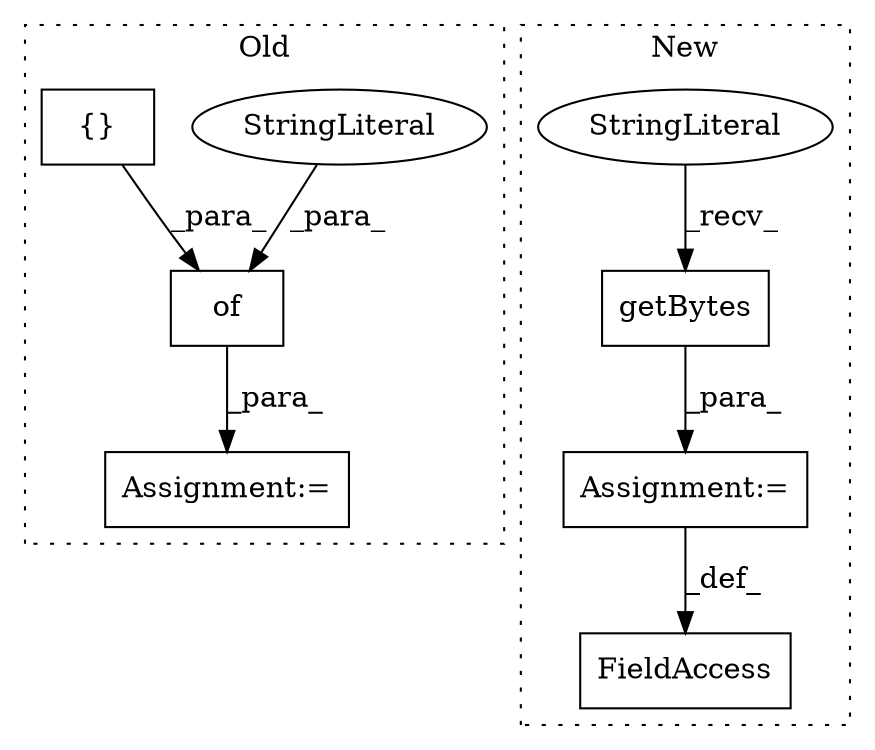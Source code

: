 digraph G {
subgraph cluster0 {
1 [label="of" a="32" s="11969,12089" l="3,1" shape="box"];
4 [label="StringLiteral" a="45" s="11972" l="13" shape="ellipse"];
5 [label="{}" a="4" s="12022,12088" l="1,1" shape="box"];
7 [label="Assignment:=" a="7" s="11964" l="1" shape="box"];
label = "Old";
style="dotted";
}
subgraph cluster1 {
2 [label="getBytes" a="32" s="11601" l="10" shape="box"];
3 [label="StringLiteral" a="45" s="11598" l="2" shape="ellipse"];
6 [label="FieldAccess" a="22" s="11588" l="9" shape="box"];
8 [label="Assignment:=" a="7" s="11597" l="1" shape="box"];
label = "New";
style="dotted";
}
1 -> 7 [label="_para_"];
2 -> 8 [label="_para_"];
3 -> 2 [label="_recv_"];
4 -> 1 [label="_para_"];
5 -> 1 [label="_para_"];
8 -> 6 [label="_def_"];
}